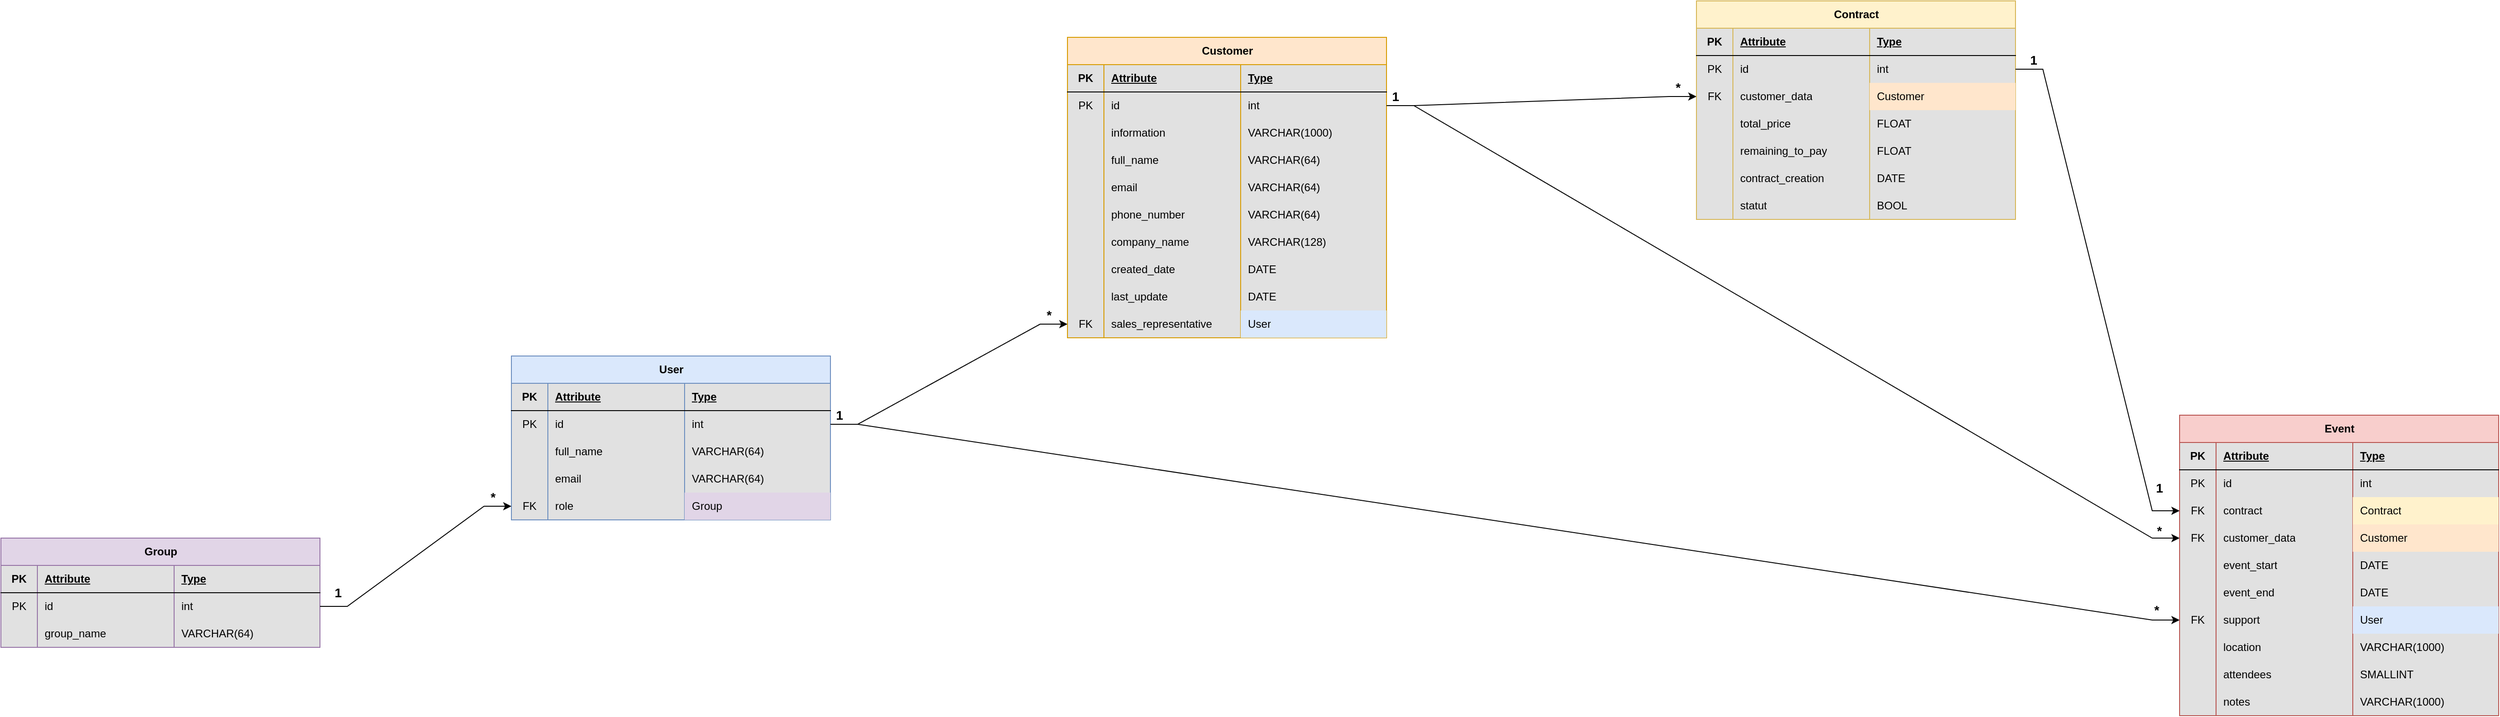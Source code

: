 <mxfile version="24.6.4" type="github">
  <diagram id="R2lEEEUBdFMjLlhIrx00" name="Page-1">
    <mxGraphModel dx="2975" dy="1967" grid="1" gridSize="10" guides="1" tooltips="1" connect="1" arrows="1" fold="1" page="1" pageScale="1" pageWidth="850" pageHeight="1100" math="0" shadow="0" extFonts="Permanent Marker^https://fonts.googleapis.com/css?family=Permanent+Marker">
      <root>
        <mxCell id="0" />
        <mxCell id="1" parent="0" />
        <mxCell id="jbH4ZH8wWqAnBTpKvDdE-32" value="Customer" style="shape=table;startSize=30;container=1;collapsible=1;childLayout=tableLayout;fixedRows=1;rowLines=0;fontStyle=1;align=center;resizeLast=1;html=1;fillColor=#ffe6cc;strokeColor=#d79b00;swimlaneFillColor=#E1E1E1;" parent="1" vertex="1">
          <mxGeometry x="90" y="-110" width="350" height="330" as="geometry">
            <mxRectangle x="130" y="505" width="70" height="30" as="alternateBounds" />
          </mxGeometry>
        </mxCell>
        <mxCell id="jbH4ZH8wWqAnBTpKvDdE-33" value="" style="shape=tableRow;horizontal=0;startSize=0;swimlaneHead=0;swimlaneBody=0;fillColor=none;collapsible=0;dropTarget=0;points=[[0,0.5],[1,0.5]];portConstraint=eastwest;top=0;left=0;right=0;bottom=1;" parent="jbH4ZH8wWqAnBTpKvDdE-32" vertex="1">
          <mxGeometry y="30" width="350" height="30" as="geometry" />
        </mxCell>
        <mxCell id="jbH4ZH8wWqAnBTpKvDdE-34" value="PK" style="shape=partialRectangle;connectable=0;fillColor=none;top=0;left=0;bottom=0;right=0;fontStyle=1;overflow=hidden;whiteSpace=wrap;html=1;" parent="jbH4ZH8wWqAnBTpKvDdE-33" vertex="1">
          <mxGeometry width="40" height="30" as="geometry">
            <mxRectangle width="40" height="30" as="alternateBounds" />
          </mxGeometry>
        </mxCell>
        <mxCell id="jbH4ZH8wWqAnBTpKvDdE-35" value="Attribute" style="shape=partialRectangle;connectable=0;fillColor=none;top=0;left=0;bottom=0;right=0;align=left;spacingLeft=6;fontStyle=5;overflow=hidden;whiteSpace=wrap;html=1;" parent="jbH4ZH8wWqAnBTpKvDdE-33" vertex="1">
          <mxGeometry x="40" width="150" height="30" as="geometry">
            <mxRectangle width="150" height="30" as="alternateBounds" />
          </mxGeometry>
        </mxCell>
        <mxCell id="jbH4ZH8wWqAnBTpKvDdE-36" value="Type" style="shape=partialRectangle;connectable=0;fillColor=none;top=0;left=0;bottom=0;right=0;align=left;spacingLeft=6;fontStyle=5;overflow=hidden;whiteSpace=wrap;html=1;" parent="jbH4ZH8wWqAnBTpKvDdE-33" vertex="1">
          <mxGeometry x="190" width="160" height="30" as="geometry">
            <mxRectangle width="160" height="30" as="alternateBounds" />
          </mxGeometry>
        </mxCell>
        <mxCell id="jbH4ZH8wWqAnBTpKvDdE-73" style="shape=tableRow;horizontal=0;startSize=0;swimlaneHead=0;swimlaneBody=0;fillColor=none;collapsible=0;dropTarget=0;points=[[0,0.5],[1,0.5]];portConstraint=eastwest;top=0;left=0;right=0;bottom=0;" parent="jbH4ZH8wWqAnBTpKvDdE-32" vertex="1">
          <mxGeometry y="60" width="350" height="30" as="geometry" />
        </mxCell>
        <mxCell id="jbH4ZH8wWqAnBTpKvDdE-74" value="PK" style="shape=partialRectangle;connectable=0;fillColor=none;top=0;left=0;bottom=0;right=0;editable=1;overflow=hidden;whiteSpace=wrap;html=1;" parent="jbH4ZH8wWqAnBTpKvDdE-73" vertex="1">
          <mxGeometry width="40" height="30" as="geometry">
            <mxRectangle width="40" height="30" as="alternateBounds" />
          </mxGeometry>
        </mxCell>
        <mxCell id="jbH4ZH8wWqAnBTpKvDdE-75" value="id" style="shape=partialRectangle;connectable=0;fillColor=none;top=0;left=0;bottom=0;right=0;align=left;spacingLeft=6;overflow=hidden;whiteSpace=wrap;html=1;" parent="jbH4ZH8wWqAnBTpKvDdE-73" vertex="1">
          <mxGeometry x="40" width="150" height="30" as="geometry">
            <mxRectangle width="150" height="30" as="alternateBounds" />
          </mxGeometry>
        </mxCell>
        <mxCell id="jbH4ZH8wWqAnBTpKvDdE-76" value="int" style="shape=partialRectangle;connectable=0;fillColor=none;top=0;left=0;bottom=0;right=0;align=left;spacingLeft=6;overflow=hidden;whiteSpace=wrap;html=1;" parent="jbH4ZH8wWqAnBTpKvDdE-73" vertex="1">
          <mxGeometry x="190" width="160" height="30" as="geometry">
            <mxRectangle width="160" height="30" as="alternateBounds" />
          </mxGeometry>
        </mxCell>
        <mxCell id="jbH4ZH8wWqAnBTpKvDdE-37" value="" style="shape=tableRow;horizontal=0;startSize=0;swimlaneHead=0;swimlaneBody=0;fillColor=none;collapsible=0;dropTarget=0;points=[[0,0.5],[1,0.5]];portConstraint=eastwest;top=0;left=0;right=0;bottom=0;" parent="jbH4ZH8wWqAnBTpKvDdE-32" vertex="1">
          <mxGeometry y="90" width="350" height="30" as="geometry" />
        </mxCell>
        <mxCell id="jbH4ZH8wWqAnBTpKvDdE-38" value="" style="shape=partialRectangle;connectable=0;fillColor=none;top=0;left=0;bottom=0;right=0;editable=1;overflow=hidden;whiteSpace=wrap;html=1;" parent="jbH4ZH8wWqAnBTpKvDdE-37" vertex="1">
          <mxGeometry width="40" height="30" as="geometry">
            <mxRectangle width="40" height="30" as="alternateBounds" />
          </mxGeometry>
        </mxCell>
        <mxCell id="jbH4ZH8wWqAnBTpKvDdE-39" value="information" style="shape=partialRectangle;connectable=0;fillColor=none;top=0;left=0;bottom=0;right=0;align=left;spacingLeft=6;overflow=hidden;whiteSpace=wrap;html=1;" parent="jbH4ZH8wWqAnBTpKvDdE-37" vertex="1">
          <mxGeometry x="40" width="150" height="30" as="geometry">
            <mxRectangle width="150" height="30" as="alternateBounds" />
          </mxGeometry>
        </mxCell>
        <mxCell id="jbH4ZH8wWqAnBTpKvDdE-40" value="VARCHAR(1000)" style="shape=partialRectangle;connectable=0;fillColor=none;top=0;left=0;bottom=0;right=0;align=left;spacingLeft=6;overflow=hidden;whiteSpace=wrap;html=1;" parent="jbH4ZH8wWqAnBTpKvDdE-37" vertex="1">
          <mxGeometry x="190" width="160" height="30" as="geometry">
            <mxRectangle width="160" height="30" as="alternateBounds" />
          </mxGeometry>
        </mxCell>
        <mxCell id="jbH4ZH8wWqAnBTpKvDdE-41" value="" style="shape=tableRow;horizontal=0;startSize=0;swimlaneHead=0;swimlaneBody=0;fillColor=none;collapsible=0;dropTarget=0;points=[[0,0.5],[1,0.5]];portConstraint=eastwest;top=0;left=0;right=0;bottom=0;" parent="jbH4ZH8wWqAnBTpKvDdE-32" vertex="1">
          <mxGeometry y="120" width="350" height="30" as="geometry" />
        </mxCell>
        <mxCell id="jbH4ZH8wWqAnBTpKvDdE-42" value="" style="shape=partialRectangle;connectable=0;fillColor=none;top=0;left=0;bottom=0;right=0;editable=1;overflow=hidden;whiteSpace=wrap;html=1;" parent="jbH4ZH8wWqAnBTpKvDdE-41" vertex="1">
          <mxGeometry width="40" height="30" as="geometry">
            <mxRectangle width="40" height="30" as="alternateBounds" />
          </mxGeometry>
        </mxCell>
        <mxCell id="jbH4ZH8wWqAnBTpKvDdE-43" value="full_name" style="shape=partialRectangle;connectable=0;fillColor=none;top=0;left=0;bottom=0;right=0;align=left;spacingLeft=6;overflow=hidden;whiteSpace=wrap;html=1;" parent="jbH4ZH8wWqAnBTpKvDdE-41" vertex="1">
          <mxGeometry x="40" width="150" height="30" as="geometry">
            <mxRectangle width="150" height="30" as="alternateBounds" />
          </mxGeometry>
        </mxCell>
        <mxCell id="jbH4ZH8wWqAnBTpKvDdE-44" value="VARCHAR(64)" style="shape=partialRectangle;connectable=0;fillColor=none;top=0;left=0;bottom=0;right=0;align=left;spacingLeft=6;overflow=hidden;whiteSpace=wrap;html=1;" parent="jbH4ZH8wWqAnBTpKvDdE-41" vertex="1">
          <mxGeometry x="190" width="160" height="30" as="geometry">
            <mxRectangle width="160" height="30" as="alternateBounds" />
          </mxGeometry>
        </mxCell>
        <mxCell id="jbH4ZH8wWqAnBTpKvDdE-45" value="" style="shape=tableRow;horizontal=0;startSize=0;swimlaneHead=0;swimlaneBody=0;fillColor=none;collapsible=0;dropTarget=0;points=[[0,0.5],[1,0.5]];portConstraint=eastwest;top=0;left=0;right=0;bottom=0;" parent="jbH4ZH8wWqAnBTpKvDdE-32" vertex="1">
          <mxGeometry y="150" width="350" height="30" as="geometry" />
        </mxCell>
        <mxCell id="jbH4ZH8wWqAnBTpKvDdE-46" value="" style="shape=partialRectangle;connectable=0;fillColor=none;top=0;left=0;bottom=0;right=0;editable=1;overflow=hidden;whiteSpace=wrap;html=1;" parent="jbH4ZH8wWqAnBTpKvDdE-45" vertex="1">
          <mxGeometry width="40" height="30" as="geometry">
            <mxRectangle width="40" height="30" as="alternateBounds" />
          </mxGeometry>
        </mxCell>
        <mxCell id="jbH4ZH8wWqAnBTpKvDdE-47" value="email" style="shape=partialRectangle;connectable=0;fillColor=none;top=0;left=0;bottom=0;right=0;align=left;spacingLeft=6;overflow=hidden;whiteSpace=wrap;html=1;" parent="jbH4ZH8wWqAnBTpKvDdE-45" vertex="1">
          <mxGeometry x="40" width="150" height="30" as="geometry">
            <mxRectangle width="150" height="30" as="alternateBounds" />
          </mxGeometry>
        </mxCell>
        <mxCell id="jbH4ZH8wWqAnBTpKvDdE-48" value="VARCHAR(64)" style="shape=partialRectangle;connectable=0;fillColor=none;top=0;left=0;bottom=0;right=0;align=left;spacingLeft=6;overflow=hidden;whiteSpace=wrap;html=1;" parent="jbH4ZH8wWqAnBTpKvDdE-45" vertex="1">
          <mxGeometry x="190" width="160" height="30" as="geometry">
            <mxRectangle width="160" height="30" as="alternateBounds" />
          </mxGeometry>
        </mxCell>
        <mxCell id="jbH4ZH8wWqAnBTpKvDdE-49" style="shape=tableRow;horizontal=0;startSize=0;swimlaneHead=0;swimlaneBody=0;fillColor=none;collapsible=0;dropTarget=0;points=[[0,0.5],[1,0.5]];portConstraint=eastwest;top=0;left=0;right=0;bottom=0;" parent="jbH4ZH8wWqAnBTpKvDdE-32" vertex="1">
          <mxGeometry y="180" width="350" height="30" as="geometry" />
        </mxCell>
        <mxCell id="jbH4ZH8wWqAnBTpKvDdE-50" style="shape=partialRectangle;connectable=0;fillColor=none;top=0;left=0;bottom=0;right=0;editable=1;overflow=hidden;whiteSpace=wrap;html=1;" parent="jbH4ZH8wWqAnBTpKvDdE-49" vertex="1">
          <mxGeometry width="40" height="30" as="geometry">
            <mxRectangle width="40" height="30" as="alternateBounds" />
          </mxGeometry>
        </mxCell>
        <mxCell id="jbH4ZH8wWqAnBTpKvDdE-51" value="phone_number" style="shape=partialRectangle;connectable=0;fillColor=none;top=0;left=0;bottom=0;right=0;align=left;spacingLeft=6;overflow=hidden;whiteSpace=wrap;html=1;" parent="jbH4ZH8wWqAnBTpKvDdE-49" vertex="1">
          <mxGeometry x="40" width="150" height="30" as="geometry">
            <mxRectangle width="150" height="30" as="alternateBounds" />
          </mxGeometry>
        </mxCell>
        <mxCell id="jbH4ZH8wWqAnBTpKvDdE-52" value="VARCHAR(64)" style="shape=partialRectangle;connectable=0;fillColor=none;top=0;left=0;bottom=0;right=0;align=left;spacingLeft=6;overflow=hidden;whiteSpace=wrap;html=1;" parent="jbH4ZH8wWqAnBTpKvDdE-49" vertex="1">
          <mxGeometry x="190" width="160" height="30" as="geometry">
            <mxRectangle width="160" height="30" as="alternateBounds" />
          </mxGeometry>
        </mxCell>
        <mxCell id="jbH4ZH8wWqAnBTpKvDdE-53" style="shape=tableRow;horizontal=0;startSize=0;swimlaneHead=0;swimlaneBody=0;fillColor=none;collapsible=0;dropTarget=0;points=[[0,0.5],[1,0.5]];portConstraint=eastwest;top=0;left=0;right=0;bottom=0;" parent="jbH4ZH8wWqAnBTpKvDdE-32" vertex="1">
          <mxGeometry y="210" width="350" height="30" as="geometry" />
        </mxCell>
        <mxCell id="jbH4ZH8wWqAnBTpKvDdE-54" style="shape=partialRectangle;connectable=0;fillColor=none;top=0;left=0;bottom=0;right=0;editable=1;overflow=hidden;whiteSpace=wrap;html=1;" parent="jbH4ZH8wWqAnBTpKvDdE-53" vertex="1">
          <mxGeometry width="40" height="30" as="geometry">
            <mxRectangle width="40" height="30" as="alternateBounds" />
          </mxGeometry>
        </mxCell>
        <mxCell id="jbH4ZH8wWqAnBTpKvDdE-55" value="company_name" style="shape=partialRectangle;connectable=0;fillColor=none;top=0;left=0;bottom=0;right=0;align=left;spacingLeft=6;overflow=hidden;whiteSpace=wrap;html=1;" parent="jbH4ZH8wWqAnBTpKvDdE-53" vertex="1">
          <mxGeometry x="40" width="150" height="30" as="geometry">
            <mxRectangle width="150" height="30" as="alternateBounds" />
          </mxGeometry>
        </mxCell>
        <mxCell id="jbH4ZH8wWqAnBTpKvDdE-56" value="VARCHAR(128)" style="shape=partialRectangle;connectable=0;fillColor=none;top=0;left=0;bottom=0;right=0;align=left;spacingLeft=6;overflow=hidden;whiteSpace=wrap;html=1;" parent="jbH4ZH8wWqAnBTpKvDdE-53" vertex="1">
          <mxGeometry x="190" width="160" height="30" as="geometry">
            <mxRectangle width="160" height="30" as="alternateBounds" />
          </mxGeometry>
        </mxCell>
        <mxCell id="jbH4ZH8wWqAnBTpKvDdE-57" style="shape=tableRow;horizontal=0;startSize=0;swimlaneHead=0;swimlaneBody=0;fillColor=none;collapsible=0;dropTarget=0;points=[[0,0.5],[1,0.5]];portConstraint=eastwest;top=0;left=0;right=0;bottom=0;" parent="jbH4ZH8wWqAnBTpKvDdE-32" vertex="1">
          <mxGeometry y="240" width="350" height="30" as="geometry" />
        </mxCell>
        <mxCell id="jbH4ZH8wWqAnBTpKvDdE-58" style="shape=partialRectangle;connectable=0;fillColor=none;top=0;left=0;bottom=0;right=0;editable=1;overflow=hidden;whiteSpace=wrap;html=1;" parent="jbH4ZH8wWqAnBTpKvDdE-57" vertex="1">
          <mxGeometry width="40" height="30" as="geometry">
            <mxRectangle width="40" height="30" as="alternateBounds" />
          </mxGeometry>
        </mxCell>
        <mxCell id="jbH4ZH8wWqAnBTpKvDdE-59" value="created_date" style="shape=partialRectangle;connectable=0;fillColor=none;top=0;left=0;bottom=0;right=0;align=left;spacingLeft=6;overflow=hidden;whiteSpace=wrap;html=1;" parent="jbH4ZH8wWqAnBTpKvDdE-57" vertex="1">
          <mxGeometry x="40" width="150" height="30" as="geometry">
            <mxRectangle width="150" height="30" as="alternateBounds" />
          </mxGeometry>
        </mxCell>
        <mxCell id="jbH4ZH8wWqAnBTpKvDdE-60" value="DATE" style="shape=partialRectangle;connectable=0;fillColor=none;top=0;left=0;bottom=0;right=0;align=left;spacingLeft=6;overflow=hidden;whiteSpace=wrap;html=1;" parent="jbH4ZH8wWqAnBTpKvDdE-57" vertex="1">
          <mxGeometry x="190" width="160" height="30" as="geometry">
            <mxRectangle width="160" height="30" as="alternateBounds" />
          </mxGeometry>
        </mxCell>
        <mxCell id="jbH4ZH8wWqAnBTpKvDdE-61" style="shape=tableRow;horizontal=0;startSize=0;swimlaneHead=0;swimlaneBody=0;fillColor=none;collapsible=0;dropTarget=0;points=[[0,0.5],[1,0.5]];portConstraint=eastwest;top=0;left=0;right=0;bottom=0;" parent="jbH4ZH8wWqAnBTpKvDdE-32" vertex="1">
          <mxGeometry y="270" width="350" height="30" as="geometry" />
        </mxCell>
        <mxCell id="jbH4ZH8wWqAnBTpKvDdE-62" style="shape=partialRectangle;connectable=0;fillColor=none;top=0;left=0;bottom=0;right=0;editable=1;overflow=hidden;whiteSpace=wrap;html=1;" parent="jbH4ZH8wWqAnBTpKvDdE-61" vertex="1">
          <mxGeometry width="40" height="30" as="geometry">
            <mxRectangle width="40" height="30" as="alternateBounds" />
          </mxGeometry>
        </mxCell>
        <mxCell id="jbH4ZH8wWqAnBTpKvDdE-63" value="last_update" style="shape=partialRectangle;connectable=0;fillColor=none;top=0;left=0;bottom=0;right=0;align=left;spacingLeft=6;overflow=hidden;whiteSpace=wrap;html=1;" parent="jbH4ZH8wWqAnBTpKvDdE-61" vertex="1">
          <mxGeometry x="40" width="150" height="30" as="geometry">
            <mxRectangle width="150" height="30" as="alternateBounds" />
          </mxGeometry>
        </mxCell>
        <mxCell id="jbH4ZH8wWqAnBTpKvDdE-64" value="DATE" style="shape=partialRectangle;connectable=0;fillColor=none;top=0;left=0;bottom=0;right=0;align=left;spacingLeft=6;overflow=hidden;whiteSpace=wrap;html=1;" parent="jbH4ZH8wWqAnBTpKvDdE-61" vertex="1">
          <mxGeometry x="190" width="160" height="30" as="geometry">
            <mxRectangle width="160" height="30" as="alternateBounds" />
          </mxGeometry>
        </mxCell>
        <mxCell id="jbH4ZH8wWqAnBTpKvDdE-69" style="shape=tableRow;horizontal=0;startSize=0;swimlaneHead=0;swimlaneBody=0;fillColor=none;collapsible=0;dropTarget=0;points=[[0,0.5],[1,0.5]];portConstraint=eastwest;top=0;left=0;right=0;bottom=0;" parent="jbH4ZH8wWqAnBTpKvDdE-32" vertex="1">
          <mxGeometry y="300" width="350" height="30" as="geometry" />
        </mxCell>
        <mxCell id="jbH4ZH8wWqAnBTpKvDdE-70" value="FK" style="shape=partialRectangle;connectable=0;fillColor=none;top=0;left=0;bottom=0;right=0;editable=1;overflow=hidden;whiteSpace=wrap;html=1;" parent="jbH4ZH8wWqAnBTpKvDdE-69" vertex="1">
          <mxGeometry width="40" height="30" as="geometry">
            <mxRectangle width="40" height="30" as="alternateBounds" />
          </mxGeometry>
        </mxCell>
        <mxCell id="jbH4ZH8wWqAnBTpKvDdE-71" value="sales_representative" style="shape=partialRectangle;connectable=0;fillColor=none;top=0;left=0;bottom=0;right=0;align=left;spacingLeft=6;overflow=hidden;whiteSpace=wrap;html=1;" parent="jbH4ZH8wWqAnBTpKvDdE-69" vertex="1">
          <mxGeometry x="40" width="150" height="30" as="geometry">
            <mxRectangle width="150" height="30" as="alternateBounds" />
          </mxGeometry>
        </mxCell>
        <mxCell id="jbH4ZH8wWqAnBTpKvDdE-72" value="User" style="shape=partialRectangle;connectable=0;fillColor=#dae8fc;top=0;left=0;bottom=0;right=0;align=left;spacingLeft=6;overflow=hidden;whiteSpace=wrap;html=1;strokeColor=#6c8ebf;" parent="jbH4ZH8wWqAnBTpKvDdE-69" vertex="1">
          <mxGeometry x="190" width="160" height="30" as="geometry">
            <mxRectangle width="160" height="30" as="alternateBounds" />
          </mxGeometry>
        </mxCell>
        <mxCell id="jbH4ZH8wWqAnBTpKvDdE-77" value="User" style="shape=table;startSize=30;container=1;collapsible=1;childLayout=tableLayout;fixedRows=1;rowLines=0;fontStyle=1;align=center;resizeLast=1;html=1;fillColor=#dae8fc;strokeColor=#6c8ebf;swimlaneFillColor=#E1E1E1;" parent="1" vertex="1">
          <mxGeometry x="-520" y="240" width="350" height="180" as="geometry">
            <mxRectangle x="130" y="505" width="70" height="30" as="alternateBounds" />
          </mxGeometry>
        </mxCell>
        <mxCell id="jbH4ZH8wWqAnBTpKvDdE-78" value="" style="shape=tableRow;horizontal=0;startSize=0;swimlaneHead=0;swimlaneBody=0;fillColor=none;collapsible=0;dropTarget=0;points=[[0,0.5],[1,0.5]];portConstraint=eastwest;top=0;left=0;right=0;bottom=1;" parent="jbH4ZH8wWqAnBTpKvDdE-77" vertex="1">
          <mxGeometry y="30" width="350" height="30" as="geometry" />
        </mxCell>
        <mxCell id="jbH4ZH8wWqAnBTpKvDdE-79" value="PK" style="shape=partialRectangle;connectable=0;fillColor=none;top=0;left=0;bottom=0;right=0;fontStyle=1;overflow=hidden;whiteSpace=wrap;html=1;" parent="jbH4ZH8wWqAnBTpKvDdE-78" vertex="1">
          <mxGeometry width="40" height="30" as="geometry">
            <mxRectangle width="40" height="30" as="alternateBounds" />
          </mxGeometry>
        </mxCell>
        <mxCell id="jbH4ZH8wWqAnBTpKvDdE-80" value="Attribute" style="shape=partialRectangle;connectable=0;fillColor=none;top=0;left=0;bottom=0;right=0;align=left;spacingLeft=6;fontStyle=5;overflow=hidden;whiteSpace=wrap;html=1;" parent="jbH4ZH8wWqAnBTpKvDdE-78" vertex="1">
          <mxGeometry x="40" width="150" height="30" as="geometry">
            <mxRectangle width="150" height="30" as="alternateBounds" />
          </mxGeometry>
        </mxCell>
        <mxCell id="jbH4ZH8wWqAnBTpKvDdE-81" value="Type" style="shape=partialRectangle;connectable=0;fillColor=none;top=0;left=0;bottom=0;right=0;align=left;spacingLeft=6;fontStyle=5;overflow=hidden;whiteSpace=wrap;html=1;" parent="jbH4ZH8wWqAnBTpKvDdE-78" vertex="1">
          <mxGeometry x="190" width="160" height="30" as="geometry">
            <mxRectangle width="160" height="30" as="alternateBounds" />
          </mxGeometry>
        </mxCell>
        <mxCell id="jbH4ZH8wWqAnBTpKvDdE-82" style="shape=tableRow;horizontal=0;startSize=0;swimlaneHead=0;swimlaneBody=0;fillColor=none;collapsible=0;dropTarget=0;points=[[0,0.5],[1,0.5]];portConstraint=eastwest;top=0;left=0;right=0;bottom=0;" parent="jbH4ZH8wWqAnBTpKvDdE-77" vertex="1">
          <mxGeometry y="60" width="350" height="30" as="geometry" />
        </mxCell>
        <mxCell id="jbH4ZH8wWqAnBTpKvDdE-83" value="PK" style="shape=partialRectangle;connectable=0;fillColor=none;top=0;left=0;bottom=0;right=0;editable=1;overflow=hidden;whiteSpace=wrap;html=1;" parent="jbH4ZH8wWqAnBTpKvDdE-82" vertex="1">
          <mxGeometry width="40" height="30" as="geometry">
            <mxRectangle width="40" height="30" as="alternateBounds" />
          </mxGeometry>
        </mxCell>
        <mxCell id="jbH4ZH8wWqAnBTpKvDdE-84" value="id" style="shape=partialRectangle;connectable=0;fillColor=none;top=0;left=0;bottom=0;right=0;align=left;spacingLeft=6;overflow=hidden;whiteSpace=wrap;html=1;" parent="jbH4ZH8wWqAnBTpKvDdE-82" vertex="1">
          <mxGeometry x="40" width="150" height="30" as="geometry">
            <mxRectangle width="150" height="30" as="alternateBounds" />
          </mxGeometry>
        </mxCell>
        <mxCell id="jbH4ZH8wWqAnBTpKvDdE-85" value="int" style="shape=partialRectangle;connectable=0;fillColor=none;top=0;left=0;bottom=0;right=0;align=left;spacingLeft=6;overflow=hidden;whiteSpace=wrap;html=1;" parent="jbH4ZH8wWqAnBTpKvDdE-82" vertex="1">
          <mxGeometry x="190" width="160" height="30" as="geometry">
            <mxRectangle width="160" height="30" as="alternateBounds" />
          </mxGeometry>
        </mxCell>
        <mxCell id="jbH4ZH8wWqAnBTpKvDdE-90" value="" style="shape=tableRow;horizontal=0;startSize=0;swimlaneHead=0;swimlaneBody=0;fillColor=none;collapsible=0;dropTarget=0;points=[[0,0.5],[1,0.5]];portConstraint=eastwest;top=0;left=0;right=0;bottom=0;" parent="jbH4ZH8wWqAnBTpKvDdE-77" vertex="1">
          <mxGeometry y="90" width="350" height="30" as="geometry" />
        </mxCell>
        <mxCell id="jbH4ZH8wWqAnBTpKvDdE-91" value="" style="shape=partialRectangle;connectable=0;fillColor=none;top=0;left=0;bottom=0;right=0;editable=1;overflow=hidden;whiteSpace=wrap;html=1;" parent="jbH4ZH8wWqAnBTpKvDdE-90" vertex="1">
          <mxGeometry width="40" height="30" as="geometry">
            <mxRectangle width="40" height="30" as="alternateBounds" />
          </mxGeometry>
        </mxCell>
        <mxCell id="jbH4ZH8wWqAnBTpKvDdE-92" value="full_name" style="shape=partialRectangle;connectable=0;fillColor=none;top=0;left=0;bottom=0;right=0;align=left;spacingLeft=6;overflow=hidden;whiteSpace=wrap;html=1;" parent="jbH4ZH8wWqAnBTpKvDdE-90" vertex="1">
          <mxGeometry x="40" width="150" height="30" as="geometry">
            <mxRectangle width="150" height="30" as="alternateBounds" />
          </mxGeometry>
        </mxCell>
        <mxCell id="jbH4ZH8wWqAnBTpKvDdE-93" value="VARCHAR(64)" style="shape=partialRectangle;connectable=0;fillColor=none;top=0;left=0;bottom=0;right=0;align=left;spacingLeft=6;overflow=hidden;whiteSpace=wrap;html=1;" parent="jbH4ZH8wWqAnBTpKvDdE-90" vertex="1">
          <mxGeometry x="190" width="160" height="30" as="geometry">
            <mxRectangle width="160" height="30" as="alternateBounds" />
          </mxGeometry>
        </mxCell>
        <mxCell id="jbH4ZH8wWqAnBTpKvDdE-94" value="" style="shape=tableRow;horizontal=0;startSize=0;swimlaneHead=0;swimlaneBody=0;fillColor=none;collapsible=0;dropTarget=0;points=[[0,0.5],[1,0.5]];portConstraint=eastwest;top=0;left=0;right=0;bottom=0;" parent="jbH4ZH8wWqAnBTpKvDdE-77" vertex="1">
          <mxGeometry y="120" width="350" height="30" as="geometry" />
        </mxCell>
        <mxCell id="jbH4ZH8wWqAnBTpKvDdE-95" value="" style="shape=partialRectangle;connectable=0;fillColor=none;top=0;left=0;bottom=0;right=0;editable=1;overflow=hidden;whiteSpace=wrap;html=1;" parent="jbH4ZH8wWqAnBTpKvDdE-94" vertex="1">
          <mxGeometry width="40" height="30" as="geometry">
            <mxRectangle width="40" height="30" as="alternateBounds" />
          </mxGeometry>
        </mxCell>
        <mxCell id="jbH4ZH8wWqAnBTpKvDdE-96" value="email" style="shape=partialRectangle;connectable=0;fillColor=none;top=0;left=0;bottom=0;right=0;align=left;spacingLeft=6;overflow=hidden;whiteSpace=wrap;html=1;" parent="jbH4ZH8wWqAnBTpKvDdE-94" vertex="1">
          <mxGeometry x="40" width="150" height="30" as="geometry">
            <mxRectangle width="150" height="30" as="alternateBounds" />
          </mxGeometry>
        </mxCell>
        <mxCell id="jbH4ZH8wWqAnBTpKvDdE-97" value="VARCHAR(64)" style="shape=partialRectangle;connectable=0;fillColor=none;top=0;left=0;bottom=0;right=0;align=left;spacingLeft=6;overflow=hidden;whiteSpace=wrap;html=1;" parent="jbH4ZH8wWqAnBTpKvDdE-94" vertex="1">
          <mxGeometry x="190" width="160" height="30" as="geometry">
            <mxRectangle width="160" height="30" as="alternateBounds" />
          </mxGeometry>
        </mxCell>
        <mxCell id="jbH4ZH8wWqAnBTpKvDdE-98" style="shape=tableRow;horizontal=0;startSize=0;swimlaneHead=0;swimlaneBody=0;fillColor=none;collapsible=0;dropTarget=0;points=[[0,0.5],[1,0.5]];portConstraint=eastwest;top=0;left=0;right=0;bottom=0;" parent="jbH4ZH8wWqAnBTpKvDdE-77" vertex="1">
          <mxGeometry y="150" width="350" height="30" as="geometry" />
        </mxCell>
        <mxCell id="jbH4ZH8wWqAnBTpKvDdE-99" value="FK" style="shape=partialRectangle;connectable=0;fillColor=none;top=0;left=0;bottom=0;right=0;editable=1;overflow=hidden;whiteSpace=wrap;html=1;" parent="jbH4ZH8wWqAnBTpKvDdE-98" vertex="1">
          <mxGeometry width="40" height="30" as="geometry">
            <mxRectangle width="40" height="30" as="alternateBounds" />
          </mxGeometry>
        </mxCell>
        <mxCell id="jbH4ZH8wWqAnBTpKvDdE-100" value="role" style="shape=partialRectangle;connectable=0;fillColor=none;top=0;left=0;bottom=0;right=0;align=left;spacingLeft=6;overflow=hidden;whiteSpace=wrap;html=1;" parent="jbH4ZH8wWqAnBTpKvDdE-98" vertex="1">
          <mxGeometry x="40" width="150" height="30" as="geometry">
            <mxRectangle width="150" height="30" as="alternateBounds" />
          </mxGeometry>
        </mxCell>
        <mxCell id="jbH4ZH8wWqAnBTpKvDdE-101" value="Group" style="shape=partialRectangle;connectable=0;fillColor=#e1d5e7;top=0;left=0;bottom=0;right=0;align=left;spacingLeft=6;overflow=hidden;whiteSpace=wrap;html=1;strokeColor=#000000;perimeterSpacing=0;" parent="jbH4ZH8wWqAnBTpKvDdE-98" vertex="1">
          <mxGeometry x="190" width="160" height="30" as="geometry">
            <mxRectangle width="160" height="30" as="alternateBounds" />
          </mxGeometry>
        </mxCell>
        <mxCell id="jbH4ZH8wWqAnBTpKvDdE-118" value="Group" style="shape=table;startSize=30;container=1;collapsible=1;childLayout=tableLayout;fixedRows=1;rowLines=0;fontStyle=1;align=center;resizeLast=1;html=1;swimlaneFillColor=#E1E1E1;fillColor=#e1d5e7;strokeColor=#9673a6;" parent="1" vertex="1">
          <mxGeometry x="-1080" y="440" width="350" height="120" as="geometry">
            <mxRectangle x="130" y="505" width="70" height="30" as="alternateBounds" />
          </mxGeometry>
        </mxCell>
        <mxCell id="jbH4ZH8wWqAnBTpKvDdE-119" value="" style="shape=tableRow;horizontal=0;startSize=0;swimlaneHead=0;swimlaneBody=0;fillColor=none;collapsible=0;dropTarget=0;points=[[0,0.5],[1,0.5]];portConstraint=eastwest;top=0;left=0;right=0;bottom=1;" parent="jbH4ZH8wWqAnBTpKvDdE-118" vertex="1">
          <mxGeometry y="30" width="350" height="30" as="geometry" />
        </mxCell>
        <mxCell id="jbH4ZH8wWqAnBTpKvDdE-120" value="PK" style="shape=partialRectangle;connectable=0;fillColor=none;top=0;left=0;bottom=0;right=0;fontStyle=1;overflow=hidden;whiteSpace=wrap;html=1;" parent="jbH4ZH8wWqAnBTpKvDdE-119" vertex="1">
          <mxGeometry width="40" height="30" as="geometry">
            <mxRectangle width="40" height="30" as="alternateBounds" />
          </mxGeometry>
        </mxCell>
        <mxCell id="jbH4ZH8wWqAnBTpKvDdE-121" value="Attribute" style="shape=partialRectangle;connectable=0;fillColor=none;top=0;left=0;bottom=0;right=0;align=left;spacingLeft=6;fontStyle=5;overflow=hidden;whiteSpace=wrap;html=1;" parent="jbH4ZH8wWqAnBTpKvDdE-119" vertex="1">
          <mxGeometry x="40" width="150" height="30" as="geometry">
            <mxRectangle width="150" height="30" as="alternateBounds" />
          </mxGeometry>
        </mxCell>
        <mxCell id="jbH4ZH8wWqAnBTpKvDdE-122" value="Type" style="shape=partialRectangle;connectable=0;fillColor=none;top=0;left=0;bottom=0;right=0;align=left;spacingLeft=6;fontStyle=5;overflow=hidden;whiteSpace=wrap;html=1;" parent="jbH4ZH8wWqAnBTpKvDdE-119" vertex="1">
          <mxGeometry x="190" width="160" height="30" as="geometry">
            <mxRectangle width="160" height="30" as="alternateBounds" />
          </mxGeometry>
        </mxCell>
        <mxCell id="jbH4ZH8wWqAnBTpKvDdE-123" style="shape=tableRow;horizontal=0;startSize=0;swimlaneHead=0;swimlaneBody=0;fillColor=none;collapsible=0;dropTarget=0;points=[[0,0.5],[1,0.5]];portConstraint=eastwest;top=0;left=0;right=0;bottom=0;" parent="jbH4ZH8wWqAnBTpKvDdE-118" vertex="1">
          <mxGeometry y="60" width="350" height="30" as="geometry" />
        </mxCell>
        <mxCell id="jbH4ZH8wWqAnBTpKvDdE-124" value="PK" style="shape=partialRectangle;connectable=0;fillColor=none;top=0;left=0;bottom=0;right=0;editable=1;overflow=hidden;whiteSpace=wrap;html=1;" parent="jbH4ZH8wWqAnBTpKvDdE-123" vertex="1">
          <mxGeometry width="40" height="30" as="geometry">
            <mxRectangle width="40" height="30" as="alternateBounds" />
          </mxGeometry>
        </mxCell>
        <mxCell id="jbH4ZH8wWqAnBTpKvDdE-125" value="id" style="shape=partialRectangle;connectable=0;fillColor=none;top=0;left=0;bottom=0;right=0;align=left;spacingLeft=6;overflow=hidden;whiteSpace=wrap;html=1;" parent="jbH4ZH8wWqAnBTpKvDdE-123" vertex="1">
          <mxGeometry x="40" width="150" height="30" as="geometry">
            <mxRectangle width="150" height="30" as="alternateBounds" />
          </mxGeometry>
        </mxCell>
        <mxCell id="jbH4ZH8wWqAnBTpKvDdE-126" value="int" style="shape=partialRectangle;connectable=0;fillColor=none;top=0;left=0;bottom=0;right=0;align=left;spacingLeft=6;overflow=hidden;whiteSpace=wrap;html=1;" parent="jbH4ZH8wWqAnBTpKvDdE-123" vertex="1">
          <mxGeometry x="190" width="160" height="30" as="geometry">
            <mxRectangle width="160" height="30" as="alternateBounds" />
          </mxGeometry>
        </mxCell>
        <mxCell id="jbH4ZH8wWqAnBTpKvDdE-127" value="" style="shape=tableRow;horizontal=0;startSize=0;swimlaneHead=0;swimlaneBody=0;fillColor=none;collapsible=0;dropTarget=0;points=[[0,0.5],[1,0.5]];portConstraint=eastwest;top=0;left=0;right=0;bottom=0;" parent="jbH4ZH8wWqAnBTpKvDdE-118" vertex="1">
          <mxGeometry y="90" width="350" height="30" as="geometry" />
        </mxCell>
        <mxCell id="jbH4ZH8wWqAnBTpKvDdE-128" value="" style="shape=partialRectangle;connectable=0;fillColor=none;top=0;left=0;bottom=0;right=0;editable=1;overflow=hidden;whiteSpace=wrap;html=1;" parent="jbH4ZH8wWqAnBTpKvDdE-127" vertex="1">
          <mxGeometry width="40" height="30" as="geometry">
            <mxRectangle width="40" height="30" as="alternateBounds" />
          </mxGeometry>
        </mxCell>
        <mxCell id="jbH4ZH8wWqAnBTpKvDdE-129" value="group_name" style="shape=partialRectangle;connectable=0;fillColor=none;top=0;left=0;bottom=0;right=0;align=left;spacingLeft=6;overflow=hidden;whiteSpace=wrap;html=1;" parent="jbH4ZH8wWqAnBTpKvDdE-127" vertex="1">
          <mxGeometry x="40" width="150" height="30" as="geometry">
            <mxRectangle width="150" height="30" as="alternateBounds" />
          </mxGeometry>
        </mxCell>
        <mxCell id="jbH4ZH8wWqAnBTpKvDdE-130" value="VARCHAR(64)" style="shape=partialRectangle;connectable=0;fillColor=none;top=0;left=0;bottom=0;right=0;align=left;spacingLeft=6;overflow=hidden;whiteSpace=wrap;html=1;" parent="jbH4ZH8wWqAnBTpKvDdE-127" vertex="1">
          <mxGeometry x="190" width="160" height="30" as="geometry">
            <mxRectangle width="160" height="30" as="alternateBounds" />
          </mxGeometry>
        </mxCell>
        <mxCell id="jbH4ZH8wWqAnBTpKvDdE-140" value="Contract" style="shape=table;startSize=30;container=1;collapsible=1;childLayout=tableLayout;fixedRows=1;rowLines=0;fontStyle=1;align=center;resizeLast=1;html=1;fillColor=#fff2cc;strokeColor=#d6b656;swimlaneFillColor=#E1E1E1;" parent="1" vertex="1">
          <mxGeometry x="780" y="-150" width="350" height="240" as="geometry">
            <mxRectangle x="130" y="505" width="70" height="30" as="alternateBounds" />
          </mxGeometry>
        </mxCell>
        <mxCell id="jbH4ZH8wWqAnBTpKvDdE-141" value="" style="shape=tableRow;horizontal=0;startSize=0;swimlaneHead=0;swimlaneBody=0;fillColor=none;collapsible=0;dropTarget=0;points=[[0,0.5],[1,0.5]];portConstraint=eastwest;top=0;left=0;right=0;bottom=1;" parent="jbH4ZH8wWqAnBTpKvDdE-140" vertex="1">
          <mxGeometry y="30" width="350" height="30" as="geometry" />
        </mxCell>
        <mxCell id="jbH4ZH8wWqAnBTpKvDdE-142" value="PK" style="shape=partialRectangle;connectable=0;fillColor=none;top=0;left=0;bottom=0;right=0;fontStyle=1;overflow=hidden;whiteSpace=wrap;html=1;" parent="jbH4ZH8wWqAnBTpKvDdE-141" vertex="1">
          <mxGeometry width="40" height="30" as="geometry">
            <mxRectangle width="40" height="30" as="alternateBounds" />
          </mxGeometry>
        </mxCell>
        <mxCell id="jbH4ZH8wWqAnBTpKvDdE-143" value="Attribute" style="shape=partialRectangle;connectable=0;fillColor=none;top=0;left=0;bottom=0;right=0;align=left;spacingLeft=6;fontStyle=5;overflow=hidden;whiteSpace=wrap;html=1;" parent="jbH4ZH8wWqAnBTpKvDdE-141" vertex="1">
          <mxGeometry x="40" width="150" height="30" as="geometry">
            <mxRectangle width="150" height="30" as="alternateBounds" />
          </mxGeometry>
        </mxCell>
        <mxCell id="jbH4ZH8wWqAnBTpKvDdE-144" value="Type" style="shape=partialRectangle;connectable=0;fillColor=none;top=0;left=0;bottom=0;right=0;align=left;spacingLeft=6;fontStyle=5;overflow=hidden;whiteSpace=wrap;html=1;" parent="jbH4ZH8wWqAnBTpKvDdE-141" vertex="1">
          <mxGeometry x="190" width="160" height="30" as="geometry">
            <mxRectangle width="160" height="30" as="alternateBounds" />
          </mxGeometry>
        </mxCell>
        <mxCell id="jbH4ZH8wWqAnBTpKvDdE-145" style="shape=tableRow;horizontal=0;startSize=0;swimlaneHead=0;swimlaneBody=0;fillColor=none;collapsible=0;dropTarget=0;points=[[0,0.5],[1,0.5]];portConstraint=eastwest;top=0;left=0;right=0;bottom=0;" parent="jbH4ZH8wWqAnBTpKvDdE-140" vertex="1">
          <mxGeometry y="60" width="350" height="30" as="geometry" />
        </mxCell>
        <mxCell id="jbH4ZH8wWqAnBTpKvDdE-146" value="PK" style="shape=partialRectangle;connectable=0;fillColor=none;top=0;left=0;bottom=0;right=0;editable=1;overflow=hidden;whiteSpace=wrap;html=1;" parent="jbH4ZH8wWqAnBTpKvDdE-145" vertex="1">
          <mxGeometry width="40" height="30" as="geometry">
            <mxRectangle width="40" height="30" as="alternateBounds" />
          </mxGeometry>
        </mxCell>
        <mxCell id="jbH4ZH8wWqAnBTpKvDdE-147" value="id" style="shape=partialRectangle;connectable=0;fillColor=none;top=0;left=0;bottom=0;right=0;align=left;spacingLeft=6;overflow=hidden;whiteSpace=wrap;html=1;" parent="jbH4ZH8wWqAnBTpKvDdE-145" vertex="1">
          <mxGeometry x="40" width="150" height="30" as="geometry">
            <mxRectangle width="150" height="30" as="alternateBounds" />
          </mxGeometry>
        </mxCell>
        <mxCell id="jbH4ZH8wWqAnBTpKvDdE-148" value="int" style="shape=partialRectangle;connectable=0;fillColor=none;top=0;left=0;bottom=0;right=0;align=left;spacingLeft=6;overflow=hidden;whiteSpace=wrap;html=1;" parent="jbH4ZH8wWqAnBTpKvDdE-145" vertex="1">
          <mxGeometry x="190" width="160" height="30" as="geometry">
            <mxRectangle width="160" height="30" as="alternateBounds" />
          </mxGeometry>
        </mxCell>
        <mxCell id="jbH4ZH8wWqAnBTpKvDdE-149" value="" style="shape=tableRow;horizontal=0;startSize=0;swimlaneHead=0;swimlaneBody=0;fillColor=none;collapsible=0;dropTarget=0;points=[[0,0.5],[1,0.5]];portConstraint=eastwest;top=0;left=0;right=0;bottom=0;" parent="jbH4ZH8wWqAnBTpKvDdE-140" vertex="1">
          <mxGeometry y="90" width="350" height="30" as="geometry" />
        </mxCell>
        <mxCell id="jbH4ZH8wWqAnBTpKvDdE-150" value="FK" style="shape=partialRectangle;connectable=0;fillColor=none;top=0;left=0;bottom=0;right=0;editable=1;overflow=hidden;whiteSpace=wrap;html=1;" parent="jbH4ZH8wWqAnBTpKvDdE-149" vertex="1">
          <mxGeometry width="40" height="30" as="geometry">
            <mxRectangle width="40" height="30" as="alternateBounds" />
          </mxGeometry>
        </mxCell>
        <mxCell id="jbH4ZH8wWqAnBTpKvDdE-151" value="customer_data" style="shape=partialRectangle;connectable=0;fillColor=none;top=0;left=0;bottom=0;right=0;align=left;spacingLeft=6;overflow=hidden;whiteSpace=wrap;html=1;" parent="jbH4ZH8wWqAnBTpKvDdE-149" vertex="1">
          <mxGeometry x="40" width="150" height="30" as="geometry">
            <mxRectangle width="150" height="30" as="alternateBounds" />
          </mxGeometry>
        </mxCell>
        <mxCell id="jbH4ZH8wWqAnBTpKvDdE-152" value="Customer" style="shape=partialRectangle;connectable=0;fillColor=#ffe6cc;top=0;left=0;bottom=0;right=0;align=left;spacingLeft=6;overflow=hidden;whiteSpace=wrap;html=1;strokeColor=#d79b00;" parent="jbH4ZH8wWqAnBTpKvDdE-149" vertex="1">
          <mxGeometry x="190" width="160" height="30" as="geometry">
            <mxRectangle width="160" height="30" as="alternateBounds" />
          </mxGeometry>
        </mxCell>
        <mxCell id="jbH4ZH8wWqAnBTpKvDdE-153" value="" style="shape=tableRow;horizontal=0;startSize=0;swimlaneHead=0;swimlaneBody=0;fillColor=none;collapsible=0;dropTarget=0;points=[[0,0.5],[1,0.5]];portConstraint=eastwest;top=0;left=0;right=0;bottom=0;" parent="jbH4ZH8wWqAnBTpKvDdE-140" vertex="1">
          <mxGeometry y="120" width="350" height="30" as="geometry" />
        </mxCell>
        <mxCell id="jbH4ZH8wWqAnBTpKvDdE-154" value="" style="shape=partialRectangle;connectable=0;fillColor=none;top=0;left=0;bottom=0;right=0;editable=1;overflow=hidden;whiteSpace=wrap;html=1;" parent="jbH4ZH8wWqAnBTpKvDdE-153" vertex="1">
          <mxGeometry width="40" height="30" as="geometry">
            <mxRectangle width="40" height="30" as="alternateBounds" />
          </mxGeometry>
        </mxCell>
        <mxCell id="jbH4ZH8wWqAnBTpKvDdE-155" value="total_price" style="shape=partialRectangle;connectable=0;fillColor=none;top=0;left=0;bottom=0;right=0;align=left;spacingLeft=6;overflow=hidden;whiteSpace=wrap;html=1;" parent="jbH4ZH8wWqAnBTpKvDdE-153" vertex="1">
          <mxGeometry x="40" width="150" height="30" as="geometry">
            <mxRectangle width="150" height="30" as="alternateBounds" />
          </mxGeometry>
        </mxCell>
        <mxCell id="jbH4ZH8wWqAnBTpKvDdE-156" value="FLOAT" style="shape=partialRectangle;connectable=0;fillColor=none;top=0;left=0;bottom=0;right=0;align=left;spacingLeft=6;overflow=hidden;whiteSpace=wrap;html=1;" parent="jbH4ZH8wWqAnBTpKvDdE-153" vertex="1">
          <mxGeometry x="190" width="160" height="30" as="geometry">
            <mxRectangle width="160" height="30" as="alternateBounds" />
          </mxGeometry>
        </mxCell>
        <mxCell id="jbH4ZH8wWqAnBTpKvDdE-157" value="" style="shape=tableRow;horizontal=0;startSize=0;swimlaneHead=0;swimlaneBody=0;fillColor=none;collapsible=0;dropTarget=0;points=[[0,0.5],[1,0.5]];portConstraint=eastwest;top=0;left=0;right=0;bottom=0;" parent="jbH4ZH8wWqAnBTpKvDdE-140" vertex="1">
          <mxGeometry y="150" width="350" height="30" as="geometry" />
        </mxCell>
        <mxCell id="jbH4ZH8wWqAnBTpKvDdE-158" value="" style="shape=partialRectangle;connectable=0;fillColor=none;top=0;left=0;bottom=0;right=0;editable=1;overflow=hidden;whiteSpace=wrap;html=1;" parent="jbH4ZH8wWqAnBTpKvDdE-157" vertex="1">
          <mxGeometry width="40" height="30" as="geometry">
            <mxRectangle width="40" height="30" as="alternateBounds" />
          </mxGeometry>
        </mxCell>
        <mxCell id="jbH4ZH8wWqAnBTpKvDdE-159" value="remaining_to_pay" style="shape=partialRectangle;connectable=0;fillColor=none;top=0;left=0;bottom=0;right=0;align=left;spacingLeft=6;overflow=hidden;whiteSpace=wrap;html=1;" parent="jbH4ZH8wWqAnBTpKvDdE-157" vertex="1">
          <mxGeometry x="40" width="150" height="30" as="geometry">
            <mxRectangle width="150" height="30" as="alternateBounds" />
          </mxGeometry>
        </mxCell>
        <mxCell id="jbH4ZH8wWqAnBTpKvDdE-160" value="FLOAT" style="shape=partialRectangle;connectable=0;fillColor=none;top=0;left=0;bottom=0;right=0;align=left;spacingLeft=6;overflow=hidden;whiteSpace=wrap;html=1;" parent="jbH4ZH8wWqAnBTpKvDdE-157" vertex="1">
          <mxGeometry x="190" width="160" height="30" as="geometry">
            <mxRectangle width="160" height="30" as="alternateBounds" />
          </mxGeometry>
        </mxCell>
        <mxCell id="jbH4ZH8wWqAnBTpKvDdE-161" style="shape=tableRow;horizontal=0;startSize=0;swimlaneHead=0;swimlaneBody=0;fillColor=none;collapsible=0;dropTarget=0;points=[[0,0.5],[1,0.5]];portConstraint=eastwest;top=0;left=0;right=0;bottom=0;" parent="jbH4ZH8wWqAnBTpKvDdE-140" vertex="1">
          <mxGeometry y="180" width="350" height="30" as="geometry" />
        </mxCell>
        <mxCell id="jbH4ZH8wWqAnBTpKvDdE-162" style="shape=partialRectangle;connectable=0;fillColor=none;top=0;left=0;bottom=0;right=0;editable=1;overflow=hidden;whiteSpace=wrap;html=1;" parent="jbH4ZH8wWqAnBTpKvDdE-161" vertex="1">
          <mxGeometry width="40" height="30" as="geometry">
            <mxRectangle width="40" height="30" as="alternateBounds" />
          </mxGeometry>
        </mxCell>
        <mxCell id="jbH4ZH8wWqAnBTpKvDdE-163" value="contract_creation" style="shape=partialRectangle;connectable=0;fillColor=none;top=0;left=0;bottom=0;right=0;align=left;spacingLeft=6;overflow=hidden;whiteSpace=wrap;html=1;" parent="jbH4ZH8wWqAnBTpKvDdE-161" vertex="1">
          <mxGeometry x="40" width="150" height="30" as="geometry">
            <mxRectangle width="150" height="30" as="alternateBounds" />
          </mxGeometry>
        </mxCell>
        <mxCell id="jbH4ZH8wWqAnBTpKvDdE-164" value="DATE" style="shape=partialRectangle;connectable=0;fillColor=none;top=0;left=0;bottom=0;right=0;align=left;spacingLeft=6;overflow=hidden;whiteSpace=wrap;html=1;" parent="jbH4ZH8wWqAnBTpKvDdE-161" vertex="1">
          <mxGeometry x="190" width="160" height="30" as="geometry">
            <mxRectangle width="160" height="30" as="alternateBounds" />
          </mxGeometry>
        </mxCell>
        <mxCell id="jbH4ZH8wWqAnBTpKvDdE-165" style="shape=tableRow;horizontal=0;startSize=0;swimlaneHead=0;swimlaneBody=0;fillColor=none;collapsible=0;dropTarget=0;points=[[0,0.5],[1,0.5]];portConstraint=eastwest;top=0;left=0;right=0;bottom=0;" parent="jbH4ZH8wWqAnBTpKvDdE-140" vertex="1">
          <mxGeometry y="210" width="350" height="30" as="geometry" />
        </mxCell>
        <mxCell id="jbH4ZH8wWqAnBTpKvDdE-166" style="shape=partialRectangle;connectable=0;fillColor=none;top=0;left=0;bottom=0;right=0;editable=1;overflow=hidden;whiteSpace=wrap;html=1;" parent="jbH4ZH8wWqAnBTpKvDdE-165" vertex="1">
          <mxGeometry width="40" height="30" as="geometry">
            <mxRectangle width="40" height="30" as="alternateBounds" />
          </mxGeometry>
        </mxCell>
        <mxCell id="jbH4ZH8wWqAnBTpKvDdE-167" value="statut" style="shape=partialRectangle;connectable=0;fillColor=none;top=0;left=0;bottom=0;right=0;align=left;spacingLeft=6;overflow=hidden;whiteSpace=wrap;html=1;" parent="jbH4ZH8wWqAnBTpKvDdE-165" vertex="1">
          <mxGeometry x="40" width="150" height="30" as="geometry">
            <mxRectangle width="150" height="30" as="alternateBounds" />
          </mxGeometry>
        </mxCell>
        <mxCell id="jbH4ZH8wWqAnBTpKvDdE-168" value="BOOL" style="shape=partialRectangle;connectable=0;fillColor=none;top=0;left=0;bottom=0;right=0;align=left;spacingLeft=6;overflow=hidden;whiteSpace=wrap;html=1;" parent="jbH4ZH8wWqAnBTpKvDdE-165" vertex="1">
          <mxGeometry x="190" width="160" height="30" as="geometry">
            <mxRectangle width="160" height="30" as="alternateBounds" />
          </mxGeometry>
        </mxCell>
        <mxCell id="jbH4ZH8wWqAnBTpKvDdE-181" value="Event" style="shape=table;startSize=30;container=1;collapsible=1;childLayout=tableLayout;fixedRows=1;rowLines=0;fontStyle=1;align=center;resizeLast=1;html=1;fillColor=#f8cecc;strokeColor=#b85450;swimlaneFillColor=#E1E1E1;" parent="1" vertex="1">
          <mxGeometry x="1310" y="305" width="350" height="330" as="geometry">
            <mxRectangle x="130" y="505" width="70" height="30" as="alternateBounds" />
          </mxGeometry>
        </mxCell>
        <mxCell id="jbH4ZH8wWqAnBTpKvDdE-182" value="" style="shape=tableRow;horizontal=0;startSize=0;swimlaneHead=0;swimlaneBody=0;fillColor=none;collapsible=0;dropTarget=0;points=[[0,0.5],[1,0.5]];portConstraint=eastwest;top=0;left=0;right=0;bottom=1;" parent="jbH4ZH8wWqAnBTpKvDdE-181" vertex="1">
          <mxGeometry y="30" width="350" height="30" as="geometry" />
        </mxCell>
        <mxCell id="jbH4ZH8wWqAnBTpKvDdE-183" value="PK" style="shape=partialRectangle;connectable=0;fillColor=none;top=0;left=0;bottom=0;right=0;fontStyle=1;overflow=hidden;whiteSpace=wrap;html=1;" parent="jbH4ZH8wWqAnBTpKvDdE-182" vertex="1">
          <mxGeometry width="40" height="30" as="geometry">
            <mxRectangle width="40" height="30" as="alternateBounds" />
          </mxGeometry>
        </mxCell>
        <mxCell id="jbH4ZH8wWqAnBTpKvDdE-184" value="Attribute" style="shape=partialRectangle;connectable=0;fillColor=none;top=0;left=0;bottom=0;right=0;align=left;spacingLeft=6;fontStyle=5;overflow=hidden;whiteSpace=wrap;html=1;" parent="jbH4ZH8wWqAnBTpKvDdE-182" vertex="1">
          <mxGeometry x="40" width="150" height="30" as="geometry">
            <mxRectangle width="150" height="30" as="alternateBounds" />
          </mxGeometry>
        </mxCell>
        <mxCell id="jbH4ZH8wWqAnBTpKvDdE-185" value="Type" style="shape=partialRectangle;connectable=0;fillColor=none;top=0;left=0;bottom=0;right=0;align=left;spacingLeft=6;fontStyle=5;overflow=hidden;whiteSpace=wrap;html=1;" parent="jbH4ZH8wWqAnBTpKvDdE-182" vertex="1">
          <mxGeometry x="190" width="160" height="30" as="geometry">
            <mxRectangle width="160" height="30" as="alternateBounds" />
          </mxGeometry>
        </mxCell>
        <mxCell id="jbH4ZH8wWqAnBTpKvDdE-186" style="shape=tableRow;horizontal=0;startSize=0;swimlaneHead=0;swimlaneBody=0;fillColor=none;collapsible=0;dropTarget=0;points=[[0,0.5],[1,0.5]];portConstraint=eastwest;top=0;left=0;right=0;bottom=0;" parent="jbH4ZH8wWqAnBTpKvDdE-181" vertex="1">
          <mxGeometry y="60" width="350" height="30" as="geometry" />
        </mxCell>
        <mxCell id="jbH4ZH8wWqAnBTpKvDdE-187" value="PK" style="shape=partialRectangle;connectable=0;fillColor=none;top=0;left=0;bottom=0;right=0;editable=1;overflow=hidden;whiteSpace=wrap;html=1;" parent="jbH4ZH8wWqAnBTpKvDdE-186" vertex="1">
          <mxGeometry width="40" height="30" as="geometry">
            <mxRectangle width="40" height="30" as="alternateBounds" />
          </mxGeometry>
        </mxCell>
        <mxCell id="jbH4ZH8wWqAnBTpKvDdE-188" value="id" style="shape=partialRectangle;connectable=0;fillColor=none;top=0;left=0;bottom=0;right=0;align=left;spacingLeft=6;overflow=hidden;whiteSpace=wrap;html=1;" parent="jbH4ZH8wWqAnBTpKvDdE-186" vertex="1">
          <mxGeometry x="40" width="150" height="30" as="geometry">
            <mxRectangle width="150" height="30" as="alternateBounds" />
          </mxGeometry>
        </mxCell>
        <mxCell id="jbH4ZH8wWqAnBTpKvDdE-189" value="int" style="shape=partialRectangle;connectable=0;fillColor=none;top=0;left=0;bottom=0;right=0;align=left;spacingLeft=6;overflow=hidden;whiteSpace=wrap;html=1;" parent="jbH4ZH8wWqAnBTpKvDdE-186" vertex="1">
          <mxGeometry x="190" width="160" height="30" as="geometry">
            <mxRectangle width="160" height="30" as="alternateBounds" />
          </mxGeometry>
        </mxCell>
        <mxCell id="jbH4ZH8wWqAnBTpKvDdE-210" style="shape=tableRow;horizontal=0;startSize=0;swimlaneHead=0;swimlaneBody=0;fillColor=none;collapsible=0;dropTarget=0;points=[[0,0.5],[1,0.5]];portConstraint=eastwest;top=0;left=0;right=0;bottom=0;" parent="jbH4ZH8wWqAnBTpKvDdE-181" vertex="1">
          <mxGeometry y="90" width="350" height="30" as="geometry" />
        </mxCell>
        <mxCell id="jbH4ZH8wWqAnBTpKvDdE-211" value="FK" style="shape=partialRectangle;connectable=0;fillColor=none;top=0;left=0;bottom=0;right=0;editable=1;overflow=hidden;whiteSpace=wrap;html=1;" parent="jbH4ZH8wWqAnBTpKvDdE-210" vertex="1">
          <mxGeometry width="40" height="30" as="geometry">
            <mxRectangle width="40" height="30" as="alternateBounds" />
          </mxGeometry>
        </mxCell>
        <mxCell id="jbH4ZH8wWqAnBTpKvDdE-212" value="contract" style="shape=partialRectangle;connectable=0;fillColor=none;top=0;left=0;bottom=0;right=0;align=left;spacingLeft=6;overflow=hidden;whiteSpace=wrap;html=1;" parent="jbH4ZH8wWqAnBTpKvDdE-210" vertex="1">
          <mxGeometry x="40" width="150" height="30" as="geometry">
            <mxRectangle width="150" height="30" as="alternateBounds" />
          </mxGeometry>
        </mxCell>
        <mxCell id="jbH4ZH8wWqAnBTpKvDdE-213" value="Contract" style="shape=partialRectangle;connectable=0;fillColor=#fff2cc;top=0;left=0;bottom=0;right=0;align=left;spacingLeft=6;overflow=hidden;whiteSpace=wrap;html=1;strokeColor=#d6b656;" parent="jbH4ZH8wWqAnBTpKvDdE-210" vertex="1">
          <mxGeometry x="190" width="160" height="30" as="geometry">
            <mxRectangle width="160" height="30" as="alternateBounds" />
          </mxGeometry>
        </mxCell>
        <mxCell id="jbH4ZH8wWqAnBTpKvDdE-190" value="" style="shape=tableRow;horizontal=0;startSize=0;swimlaneHead=0;swimlaneBody=0;fillColor=none;collapsible=0;dropTarget=0;points=[[0,0.5],[1,0.5]];portConstraint=eastwest;top=0;left=0;right=0;bottom=0;" parent="jbH4ZH8wWqAnBTpKvDdE-181" vertex="1">
          <mxGeometry y="120" width="350" height="30" as="geometry" />
        </mxCell>
        <mxCell id="jbH4ZH8wWqAnBTpKvDdE-191" value="FK" style="shape=partialRectangle;connectable=0;fillColor=none;top=0;left=0;bottom=0;right=0;editable=1;overflow=hidden;whiteSpace=wrap;html=1;" parent="jbH4ZH8wWqAnBTpKvDdE-190" vertex="1">
          <mxGeometry width="40" height="30" as="geometry">
            <mxRectangle width="40" height="30" as="alternateBounds" />
          </mxGeometry>
        </mxCell>
        <mxCell id="jbH4ZH8wWqAnBTpKvDdE-192" value="customer_data" style="shape=partialRectangle;connectable=0;fillColor=none;top=0;left=0;bottom=0;right=0;align=left;spacingLeft=6;overflow=hidden;whiteSpace=wrap;html=1;" parent="jbH4ZH8wWqAnBTpKvDdE-190" vertex="1">
          <mxGeometry x="40" width="150" height="30" as="geometry">
            <mxRectangle width="150" height="30" as="alternateBounds" />
          </mxGeometry>
        </mxCell>
        <mxCell id="jbH4ZH8wWqAnBTpKvDdE-193" value="Customer" style="shape=partialRectangle;connectable=0;fillColor=#ffe6cc;top=0;left=0;bottom=0;right=0;align=left;spacingLeft=6;overflow=hidden;whiteSpace=wrap;html=1;strokeColor=#d79b00;" parent="jbH4ZH8wWqAnBTpKvDdE-190" vertex="1">
          <mxGeometry x="190" width="160" height="30" as="geometry">
            <mxRectangle width="160" height="30" as="alternateBounds" />
          </mxGeometry>
        </mxCell>
        <mxCell id="jbH4ZH8wWqAnBTpKvDdE-194" value="" style="shape=tableRow;horizontal=0;startSize=0;swimlaneHead=0;swimlaneBody=0;fillColor=none;collapsible=0;dropTarget=0;points=[[0,0.5],[1,0.5]];portConstraint=eastwest;top=0;left=0;right=0;bottom=0;" parent="jbH4ZH8wWqAnBTpKvDdE-181" vertex="1">
          <mxGeometry y="150" width="350" height="30" as="geometry" />
        </mxCell>
        <mxCell id="jbH4ZH8wWqAnBTpKvDdE-195" value="" style="shape=partialRectangle;connectable=0;fillColor=none;top=0;left=0;bottom=0;right=0;editable=1;overflow=hidden;whiteSpace=wrap;html=1;" parent="jbH4ZH8wWqAnBTpKvDdE-194" vertex="1">
          <mxGeometry width="40" height="30" as="geometry">
            <mxRectangle width="40" height="30" as="alternateBounds" />
          </mxGeometry>
        </mxCell>
        <mxCell id="jbH4ZH8wWqAnBTpKvDdE-196" value="event_start" style="shape=partialRectangle;connectable=0;fillColor=none;top=0;left=0;bottom=0;right=0;align=left;spacingLeft=6;overflow=hidden;whiteSpace=wrap;html=1;" parent="jbH4ZH8wWqAnBTpKvDdE-194" vertex="1">
          <mxGeometry x="40" width="150" height="30" as="geometry">
            <mxRectangle width="150" height="30" as="alternateBounds" />
          </mxGeometry>
        </mxCell>
        <mxCell id="jbH4ZH8wWqAnBTpKvDdE-197" value="DATE" style="shape=partialRectangle;connectable=0;fillColor=none;top=0;left=0;bottom=0;right=0;align=left;spacingLeft=6;overflow=hidden;whiteSpace=wrap;html=1;" parent="jbH4ZH8wWqAnBTpKvDdE-194" vertex="1">
          <mxGeometry x="190" width="160" height="30" as="geometry">
            <mxRectangle width="160" height="30" as="alternateBounds" />
          </mxGeometry>
        </mxCell>
        <mxCell id="jbH4ZH8wWqAnBTpKvDdE-198" value="" style="shape=tableRow;horizontal=0;startSize=0;swimlaneHead=0;swimlaneBody=0;fillColor=none;collapsible=0;dropTarget=0;points=[[0,0.5],[1,0.5]];portConstraint=eastwest;top=0;left=0;right=0;bottom=0;" parent="jbH4ZH8wWqAnBTpKvDdE-181" vertex="1">
          <mxGeometry y="180" width="350" height="30" as="geometry" />
        </mxCell>
        <mxCell id="jbH4ZH8wWqAnBTpKvDdE-199" value="" style="shape=partialRectangle;connectable=0;fillColor=none;top=0;left=0;bottom=0;right=0;editable=1;overflow=hidden;whiteSpace=wrap;html=1;" parent="jbH4ZH8wWqAnBTpKvDdE-198" vertex="1">
          <mxGeometry width="40" height="30" as="geometry">
            <mxRectangle width="40" height="30" as="alternateBounds" />
          </mxGeometry>
        </mxCell>
        <mxCell id="jbH4ZH8wWqAnBTpKvDdE-200" value="event_end" style="shape=partialRectangle;connectable=0;fillColor=none;top=0;left=0;bottom=0;right=0;align=left;spacingLeft=6;overflow=hidden;whiteSpace=wrap;html=1;" parent="jbH4ZH8wWqAnBTpKvDdE-198" vertex="1">
          <mxGeometry x="40" width="150" height="30" as="geometry">
            <mxRectangle width="150" height="30" as="alternateBounds" />
          </mxGeometry>
        </mxCell>
        <mxCell id="jbH4ZH8wWqAnBTpKvDdE-201" value="DATE" style="shape=partialRectangle;connectable=0;fillColor=none;top=0;left=0;bottom=0;right=0;align=left;spacingLeft=6;overflow=hidden;whiteSpace=wrap;html=1;" parent="jbH4ZH8wWqAnBTpKvDdE-198" vertex="1">
          <mxGeometry x="190" width="160" height="30" as="geometry">
            <mxRectangle width="160" height="30" as="alternateBounds" />
          </mxGeometry>
        </mxCell>
        <mxCell id="jbH4ZH8wWqAnBTpKvDdE-202" style="shape=tableRow;horizontal=0;startSize=0;swimlaneHead=0;swimlaneBody=0;fillColor=none;collapsible=0;dropTarget=0;points=[[0,0.5],[1,0.5]];portConstraint=eastwest;top=0;left=0;right=0;bottom=0;" parent="jbH4ZH8wWqAnBTpKvDdE-181" vertex="1">
          <mxGeometry y="210" width="350" height="30" as="geometry" />
        </mxCell>
        <mxCell id="jbH4ZH8wWqAnBTpKvDdE-203" value="FK" style="shape=partialRectangle;connectable=0;fillColor=none;top=0;left=0;bottom=0;right=0;editable=1;overflow=hidden;whiteSpace=wrap;html=1;" parent="jbH4ZH8wWqAnBTpKvDdE-202" vertex="1">
          <mxGeometry width="40" height="30" as="geometry">
            <mxRectangle width="40" height="30" as="alternateBounds" />
          </mxGeometry>
        </mxCell>
        <mxCell id="jbH4ZH8wWqAnBTpKvDdE-204" value="support" style="shape=partialRectangle;connectable=0;fillColor=none;top=0;left=0;bottom=0;right=0;align=left;spacingLeft=6;overflow=hidden;whiteSpace=wrap;html=1;" parent="jbH4ZH8wWqAnBTpKvDdE-202" vertex="1">
          <mxGeometry x="40" width="150" height="30" as="geometry">
            <mxRectangle width="150" height="30" as="alternateBounds" />
          </mxGeometry>
        </mxCell>
        <mxCell id="jbH4ZH8wWqAnBTpKvDdE-205" value="User" style="shape=partialRectangle;connectable=0;fillColor=#dae8fc;top=0;left=0;bottom=0;right=0;align=left;spacingLeft=6;overflow=hidden;whiteSpace=wrap;html=1;strokeColor=#6c8ebf;" parent="jbH4ZH8wWqAnBTpKvDdE-202" vertex="1">
          <mxGeometry x="190" width="160" height="30" as="geometry">
            <mxRectangle width="160" height="30" as="alternateBounds" />
          </mxGeometry>
        </mxCell>
        <mxCell id="jbH4ZH8wWqAnBTpKvDdE-206" style="shape=tableRow;horizontal=0;startSize=0;swimlaneHead=0;swimlaneBody=0;fillColor=none;collapsible=0;dropTarget=0;points=[[0,0.5],[1,0.5]];portConstraint=eastwest;top=0;left=0;right=0;bottom=0;" parent="jbH4ZH8wWqAnBTpKvDdE-181" vertex="1">
          <mxGeometry y="240" width="350" height="30" as="geometry" />
        </mxCell>
        <mxCell id="jbH4ZH8wWqAnBTpKvDdE-207" style="shape=partialRectangle;connectable=0;fillColor=none;top=0;left=0;bottom=0;right=0;editable=1;overflow=hidden;whiteSpace=wrap;html=1;" parent="jbH4ZH8wWqAnBTpKvDdE-206" vertex="1">
          <mxGeometry width="40" height="30" as="geometry">
            <mxRectangle width="40" height="30" as="alternateBounds" />
          </mxGeometry>
        </mxCell>
        <mxCell id="jbH4ZH8wWqAnBTpKvDdE-208" value="location" style="shape=partialRectangle;connectable=0;fillColor=none;top=0;left=0;bottom=0;right=0;align=left;spacingLeft=6;overflow=hidden;whiteSpace=wrap;html=1;" parent="jbH4ZH8wWqAnBTpKvDdE-206" vertex="1">
          <mxGeometry x="40" width="150" height="30" as="geometry">
            <mxRectangle width="150" height="30" as="alternateBounds" />
          </mxGeometry>
        </mxCell>
        <mxCell id="jbH4ZH8wWqAnBTpKvDdE-209" value="VARCHAR(1000)" style="shape=partialRectangle;connectable=0;fillColor=none;top=0;left=0;bottom=0;right=0;align=left;spacingLeft=6;overflow=hidden;whiteSpace=wrap;html=1;" parent="jbH4ZH8wWqAnBTpKvDdE-206" vertex="1">
          <mxGeometry x="190" width="160" height="30" as="geometry">
            <mxRectangle width="160" height="30" as="alternateBounds" />
          </mxGeometry>
        </mxCell>
        <mxCell id="jbH4ZH8wWqAnBTpKvDdE-214" style="shape=tableRow;horizontal=0;startSize=0;swimlaneHead=0;swimlaneBody=0;fillColor=none;collapsible=0;dropTarget=0;points=[[0,0.5],[1,0.5]];portConstraint=eastwest;top=0;left=0;right=0;bottom=0;" parent="jbH4ZH8wWqAnBTpKvDdE-181" vertex="1">
          <mxGeometry y="270" width="350" height="30" as="geometry" />
        </mxCell>
        <mxCell id="jbH4ZH8wWqAnBTpKvDdE-215" style="shape=partialRectangle;connectable=0;fillColor=none;top=0;left=0;bottom=0;right=0;editable=1;overflow=hidden;whiteSpace=wrap;html=1;" parent="jbH4ZH8wWqAnBTpKvDdE-214" vertex="1">
          <mxGeometry width="40" height="30" as="geometry">
            <mxRectangle width="40" height="30" as="alternateBounds" />
          </mxGeometry>
        </mxCell>
        <mxCell id="jbH4ZH8wWqAnBTpKvDdE-216" value="attendees" style="shape=partialRectangle;connectable=0;fillColor=none;top=0;left=0;bottom=0;right=0;align=left;spacingLeft=6;overflow=hidden;whiteSpace=wrap;html=1;" parent="jbH4ZH8wWqAnBTpKvDdE-214" vertex="1">
          <mxGeometry x="40" width="150" height="30" as="geometry">
            <mxRectangle width="150" height="30" as="alternateBounds" />
          </mxGeometry>
        </mxCell>
        <mxCell id="jbH4ZH8wWqAnBTpKvDdE-217" value="SMALLINT" style="shape=partialRectangle;connectable=0;fillColor=none;top=0;left=0;bottom=0;right=0;align=left;spacingLeft=6;overflow=hidden;whiteSpace=wrap;html=1;" parent="jbH4ZH8wWqAnBTpKvDdE-214" vertex="1">
          <mxGeometry x="190" width="160" height="30" as="geometry">
            <mxRectangle width="160" height="30" as="alternateBounds" />
          </mxGeometry>
        </mxCell>
        <mxCell id="jbH4ZH8wWqAnBTpKvDdE-218" style="shape=tableRow;horizontal=0;startSize=0;swimlaneHead=0;swimlaneBody=0;fillColor=none;collapsible=0;dropTarget=0;points=[[0,0.5],[1,0.5]];portConstraint=eastwest;top=0;left=0;right=0;bottom=0;" parent="jbH4ZH8wWqAnBTpKvDdE-181" vertex="1">
          <mxGeometry y="300" width="350" height="30" as="geometry" />
        </mxCell>
        <mxCell id="jbH4ZH8wWqAnBTpKvDdE-219" style="shape=partialRectangle;connectable=0;fillColor=none;top=0;left=0;bottom=0;right=0;editable=1;overflow=hidden;whiteSpace=wrap;html=1;" parent="jbH4ZH8wWqAnBTpKvDdE-218" vertex="1">
          <mxGeometry width="40" height="30" as="geometry">
            <mxRectangle width="40" height="30" as="alternateBounds" />
          </mxGeometry>
        </mxCell>
        <mxCell id="jbH4ZH8wWqAnBTpKvDdE-220" value="notes" style="shape=partialRectangle;connectable=0;fillColor=none;top=0;left=0;bottom=0;right=0;align=left;spacingLeft=6;overflow=hidden;whiteSpace=wrap;html=1;" parent="jbH4ZH8wWqAnBTpKvDdE-218" vertex="1">
          <mxGeometry x="40" width="150" height="30" as="geometry">
            <mxRectangle width="150" height="30" as="alternateBounds" />
          </mxGeometry>
        </mxCell>
        <mxCell id="jbH4ZH8wWqAnBTpKvDdE-221" value="VARCHAR(1000)" style="shape=partialRectangle;connectable=0;fillColor=none;top=0;left=0;bottom=0;right=0;align=left;spacingLeft=6;overflow=hidden;whiteSpace=wrap;html=1;" parent="jbH4ZH8wWqAnBTpKvDdE-218" vertex="1">
          <mxGeometry x="190" width="160" height="30" as="geometry">
            <mxRectangle width="160" height="30" as="alternateBounds" />
          </mxGeometry>
        </mxCell>
        <mxCell id="-N0EsyUR1GMbKDCP2VJ_-10" style="edgeStyle=entityRelationEdgeStyle;rounded=0;orthogonalLoop=1;jettySize=auto;html=1;entryX=0;entryY=0.5;entryDx=0;entryDy=0;" edge="1" parent="1" source="jbH4ZH8wWqAnBTpKvDdE-123" target="jbH4ZH8wWqAnBTpKvDdE-98">
          <mxGeometry relative="1" as="geometry" />
        </mxCell>
        <mxCell id="-N0EsyUR1GMbKDCP2VJ_-11" style="edgeStyle=entityRelationEdgeStyle;rounded=0;orthogonalLoop=1;jettySize=auto;html=1;entryX=0;entryY=0.5;entryDx=0;entryDy=0;exitX=1;exitY=0.5;exitDx=0;exitDy=0;" edge="1" parent="1" source="jbH4ZH8wWqAnBTpKvDdE-82" target="jbH4ZH8wWqAnBTpKvDdE-69">
          <mxGeometry relative="1" as="geometry" />
        </mxCell>
        <mxCell id="-N0EsyUR1GMbKDCP2VJ_-12" style="edgeStyle=entityRelationEdgeStyle;rounded=0;orthogonalLoop=1;jettySize=auto;html=1;entryX=0;entryY=0.5;entryDx=0;entryDy=0;" edge="1" parent="1" source="jbH4ZH8wWqAnBTpKvDdE-73" target="jbH4ZH8wWqAnBTpKvDdE-190">
          <mxGeometry relative="1" as="geometry" />
        </mxCell>
        <mxCell id="-N0EsyUR1GMbKDCP2VJ_-13" style="edgeStyle=entityRelationEdgeStyle;rounded=0;orthogonalLoop=1;jettySize=auto;html=1;entryX=0;entryY=0.5;entryDx=0;entryDy=0;" edge="1" parent="1" source="jbH4ZH8wWqAnBTpKvDdE-73" target="jbH4ZH8wWqAnBTpKvDdE-149">
          <mxGeometry relative="1" as="geometry" />
        </mxCell>
        <mxCell id="-N0EsyUR1GMbKDCP2VJ_-14" style="edgeStyle=entityRelationEdgeStyle;rounded=0;orthogonalLoop=1;jettySize=auto;html=1;" edge="1" parent="1" source="jbH4ZH8wWqAnBTpKvDdE-145" target="jbH4ZH8wWqAnBTpKvDdE-210">
          <mxGeometry relative="1" as="geometry" />
        </mxCell>
        <mxCell id="-N0EsyUR1GMbKDCP2VJ_-15" style="edgeStyle=entityRelationEdgeStyle;rounded=0;orthogonalLoop=1;jettySize=auto;html=1;entryX=0;entryY=0.5;entryDx=0;entryDy=0;" edge="1" parent="1" source="jbH4ZH8wWqAnBTpKvDdE-82" target="jbH4ZH8wWqAnBTpKvDdE-202">
          <mxGeometry relative="1" as="geometry" />
        </mxCell>
        <mxCell id="-N0EsyUR1GMbKDCP2VJ_-17" value="*" style="text;html=1;align=center;verticalAlign=middle;whiteSpace=wrap;rounded=0;fontSize=14;fontStyle=1" vertex="1" parent="1">
          <mxGeometry x="1277" y="504" width="16" height="30" as="geometry" />
        </mxCell>
        <mxCell id="-N0EsyUR1GMbKDCP2VJ_-19" value="*" style="text;html=1;align=center;verticalAlign=middle;whiteSpace=wrap;rounded=0;fontSize=14;fontStyle=1" vertex="1" parent="1">
          <mxGeometry x="-550" y="380" width="20" height="30" as="geometry" />
        </mxCell>
        <mxCell id="-N0EsyUR1GMbKDCP2VJ_-21" value="1" style="text;html=1;align=center;verticalAlign=middle;whiteSpace=wrap;rounded=0;fontSize=14;fontStyle=1" vertex="1" parent="1">
          <mxGeometry x="-720" y="485" width="20" height="30" as="geometry" />
        </mxCell>
        <mxCell id="-N0EsyUR1GMbKDCP2VJ_-22" value="1" style="text;html=1;align=center;verticalAlign=middle;whiteSpace=wrap;rounded=0;fontSize=14;fontStyle=1" vertex="1" parent="1">
          <mxGeometry x="-170" y="290" width="20" height="30" as="geometry" />
        </mxCell>
        <mxCell id="-N0EsyUR1GMbKDCP2VJ_-23" value="*" style="text;html=1;align=center;verticalAlign=middle;whiteSpace=wrap;rounded=0;fontSize=14;fontStyle=1" vertex="1" parent="1">
          <mxGeometry x="60" y="180" width="20" height="30" as="geometry" />
        </mxCell>
        <mxCell id="-N0EsyUR1GMbKDCP2VJ_-24" value="1" style="text;html=1;align=center;verticalAlign=middle;whiteSpace=wrap;rounded=0;fontSize=14;fontStyle=1" vertex="1" parent="1">
          <mxGeometry x="440" y="-60" width="20" height="30" as="geometry" />
        </mxCell>
        <mxCell id="-N0EsyUR1GMbKDCP2VJ_-25" value="*" style="text;html=1;align=center;verticalAlign=middle;whiteSpace=wrap;rounded=0;fontSize=14;fontStyle=1" vertex="1" parent="1">
          <mxGeometry x="750" y="-70" width="20" height="30" as="geometry" />
        </mxCell>
        <mxCell id="-N0EsyUR1GMbKDCP2VJ_-26" value="*" style="text;html=1;align=center;verticalAlign=middle;whiteSpace=wrap;rounded=0;fontSize=14;fontStyle=1" vertex="1" parent="1">
          <mxGeometry x="1278" y="417" width="20" height="30" as="geometry" />
        </mxCell>
        <mxCell id="-N0EsyUR1GMbKDCP2VJ_-28" value="1" style="text;html=1;align=center;verticalAlign=middle;whiteSpace=wrap;rounded=0;fontSize=14;fontStyle=1" vertex="1" parent="1">
          <mxGeometry x="1278" y="370" width="20" height="30" as="geometry" />
        </mxCell>
        <mxCell id="-N0EsyUR1GMbKDCP2VJ_-30" value="1" style="text;html=1;align=center;verticalAlign=middle;whiteSpace=wrap;rounded=0;fontSize=14;fontStyle=1" vertex="1" parent="1">
          <mxGeometry x="1140" y="-100" width="20" height="30" as="geometry" />
        </mxCell>
      </root>
    </mxGraphModel>
  </diagram>
</mxfile>
